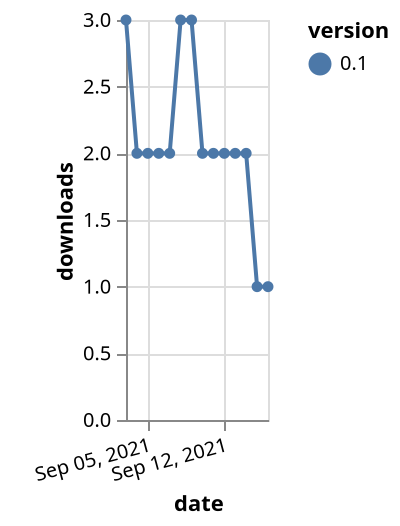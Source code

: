 {"$schema": "https://vega.github.io/schema/vega-lite/v5.json", "description": "A simple bar chart with embedded data.", "data": {"values": [{"date": "2021-09-03", "total": 2593, "delta": 3, "version": "0.1"}, {"date": "2021-09-04", "total": 2595, "delta": 2, "version": "0.1"}, {"date": "2021-09-05", "total": 2597, "delta": 2, "version": "0.1"}, {"date": "2021-09-06", "total": 2599, "delta": 2, "version": "0.1"}, {"date": "2021-09-07", "total": 2601, "delta": 2, "version": "0.1"}, {"date": "2021-09-08", "total": 2604, "delta": 3, "version": "0.1"}, {"date": "2021-09-09", "total": 2607, "delta": 3, "version": "0.1"}, {"date": "2021-09-10", "total": 2609, "delta": 2, "version": "0.1"}, {"date": "2021-09-11", "total": 2611, "delta": 2, "version": "0.1"}, {"date": "2021-09-12", "total": 2613, "delta": 2, "version": "0.1"}, {"date": "2021-09-13", "total": 2615, "delta": 2, "version": "0.1"}, {"date": "2021-09-14", "total": 2617, "delta": 2, "version": "0.1"}, {"date": "2021-09-15", "total": 2618, "delta": 1, "version": "0.1"}, {"date": "2021-09-16", "total": 2619, "delta": 1, "version": "0.1"}]}, "width": "container", "mark": {"type": "line", "point": {"filled": true}}, "encoding": {"x": {"field": "date", "type": "temporal", "timeUnit": "yearmonthdate", "title": "date", "axis": {"labelAngle": -15}}, "y": {"field": "delta", "type": "quantitative", "title": "downloads"}, "color": {"field": "version", "type": "nominal"}, "tooltip": {"field": "delta"}}}
